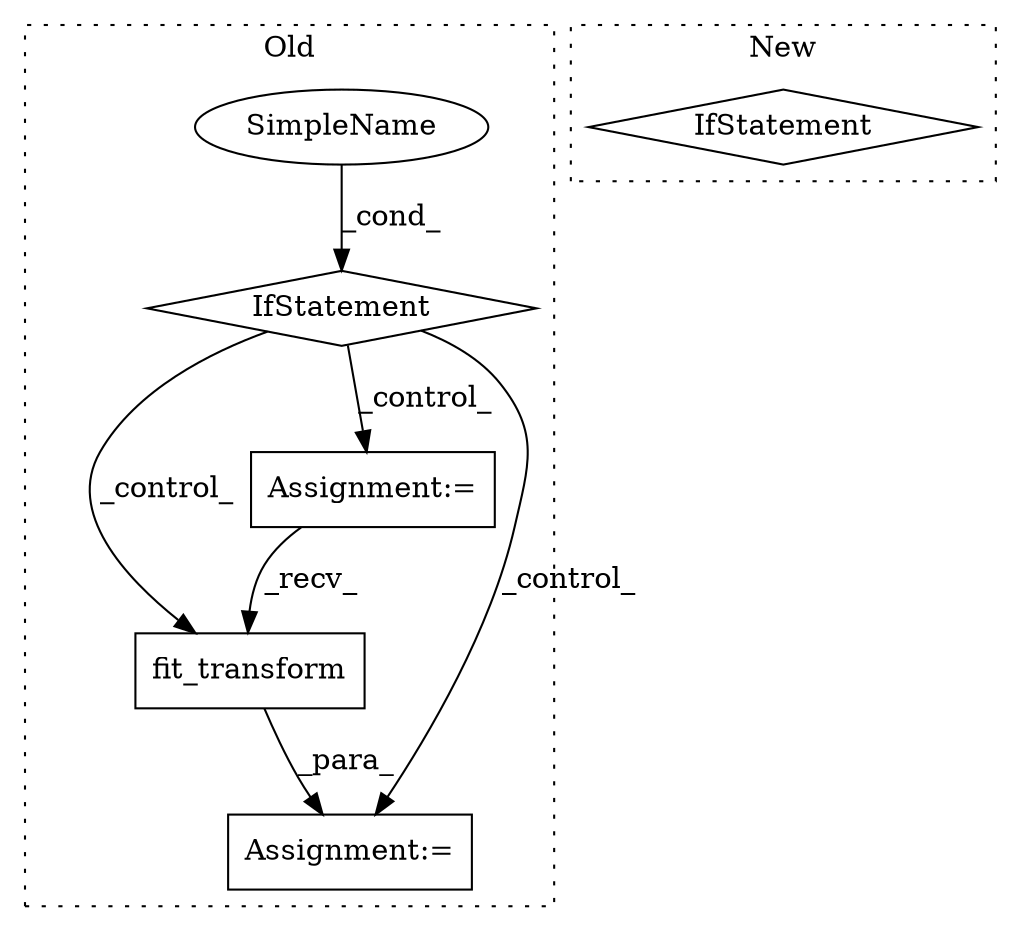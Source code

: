 digraph G {
subgraph cluster0 {
1 [label="fit_transform" a="32" s="2332,2368" l="14,1" shape="box"];
3 [label="Assignment:=" a="7" s="2318" l="1" shape="box"];
4 [label="IfStatement" a="25" s="1548,1577" l="4,2" shape="diamond"];
5 [label="SimpleName" a="42" s="" l="" shape="ellipse"];
6 [label="Assignment:=" a="7" s="2268" l="1" shape="box"];
label = "Old";
style="dotted";
}
subgraph cluster1 {
2 [label="IfStatement" a="25" s="3564,3592" l="4,2" shape="diamond"];
label = "New";
style="dotted";
}
1 -> 3 [label="_para_"];
4 -> 1 [label="_control_"];
4 -> 6 [label="_control_"];
4 -> 3 [label="_control_"];
5 -> 4 [label="_cond_"];
6 -> 1 [label="_recv_"];
}